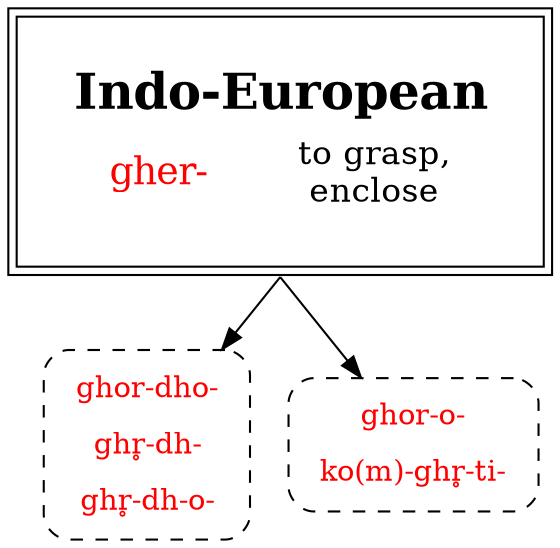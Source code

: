 strict digraph {
/* sources: roots AHD ?? */

gher [label=<<table border="0"><tr><td colspan="2"><font point-size="24"><b>Indo-European</b></font></td></tr><tr><td><font point-size="18" color="red">gher-</font></td><td><font point-size="16">to grasp,<br/>enclose</font></td></tr></table>> tooltip="Indo-European \"gher-\" to grasp, enclose" shape=box peripheries=2 margin=.3]

link1 [label=<<table border="0" cellpadding="5"><tr><td><font color="red">ghor-dho-</font></td></tr><tr><td><font color="red">ghr̥-dh-</font></td></tr><tr><td><font color="red">ghr̥-dh-o-</font></td></tr></table>> shape=box style="dashed,rounded" URL="gher-grasp1.svg" tooltip="ghor-dho-, ghr̥-dh-, ghr̥-dh-o-"]

link2 [label=<<table border="0" cellpadding="5"><tr><td><font color="red">ghor-o-</font></td></tr><tr><td><font color="red">ko(m)-ghr̥-ti-</font></td></tr></table>> shape=box style="dashed,rounded" URL="gher-grasp2.svg" tooltip="ghor-o-, ko(m)-ghr̥-ti-"]

gher -> { link1 link2 } [sametail=1]
}